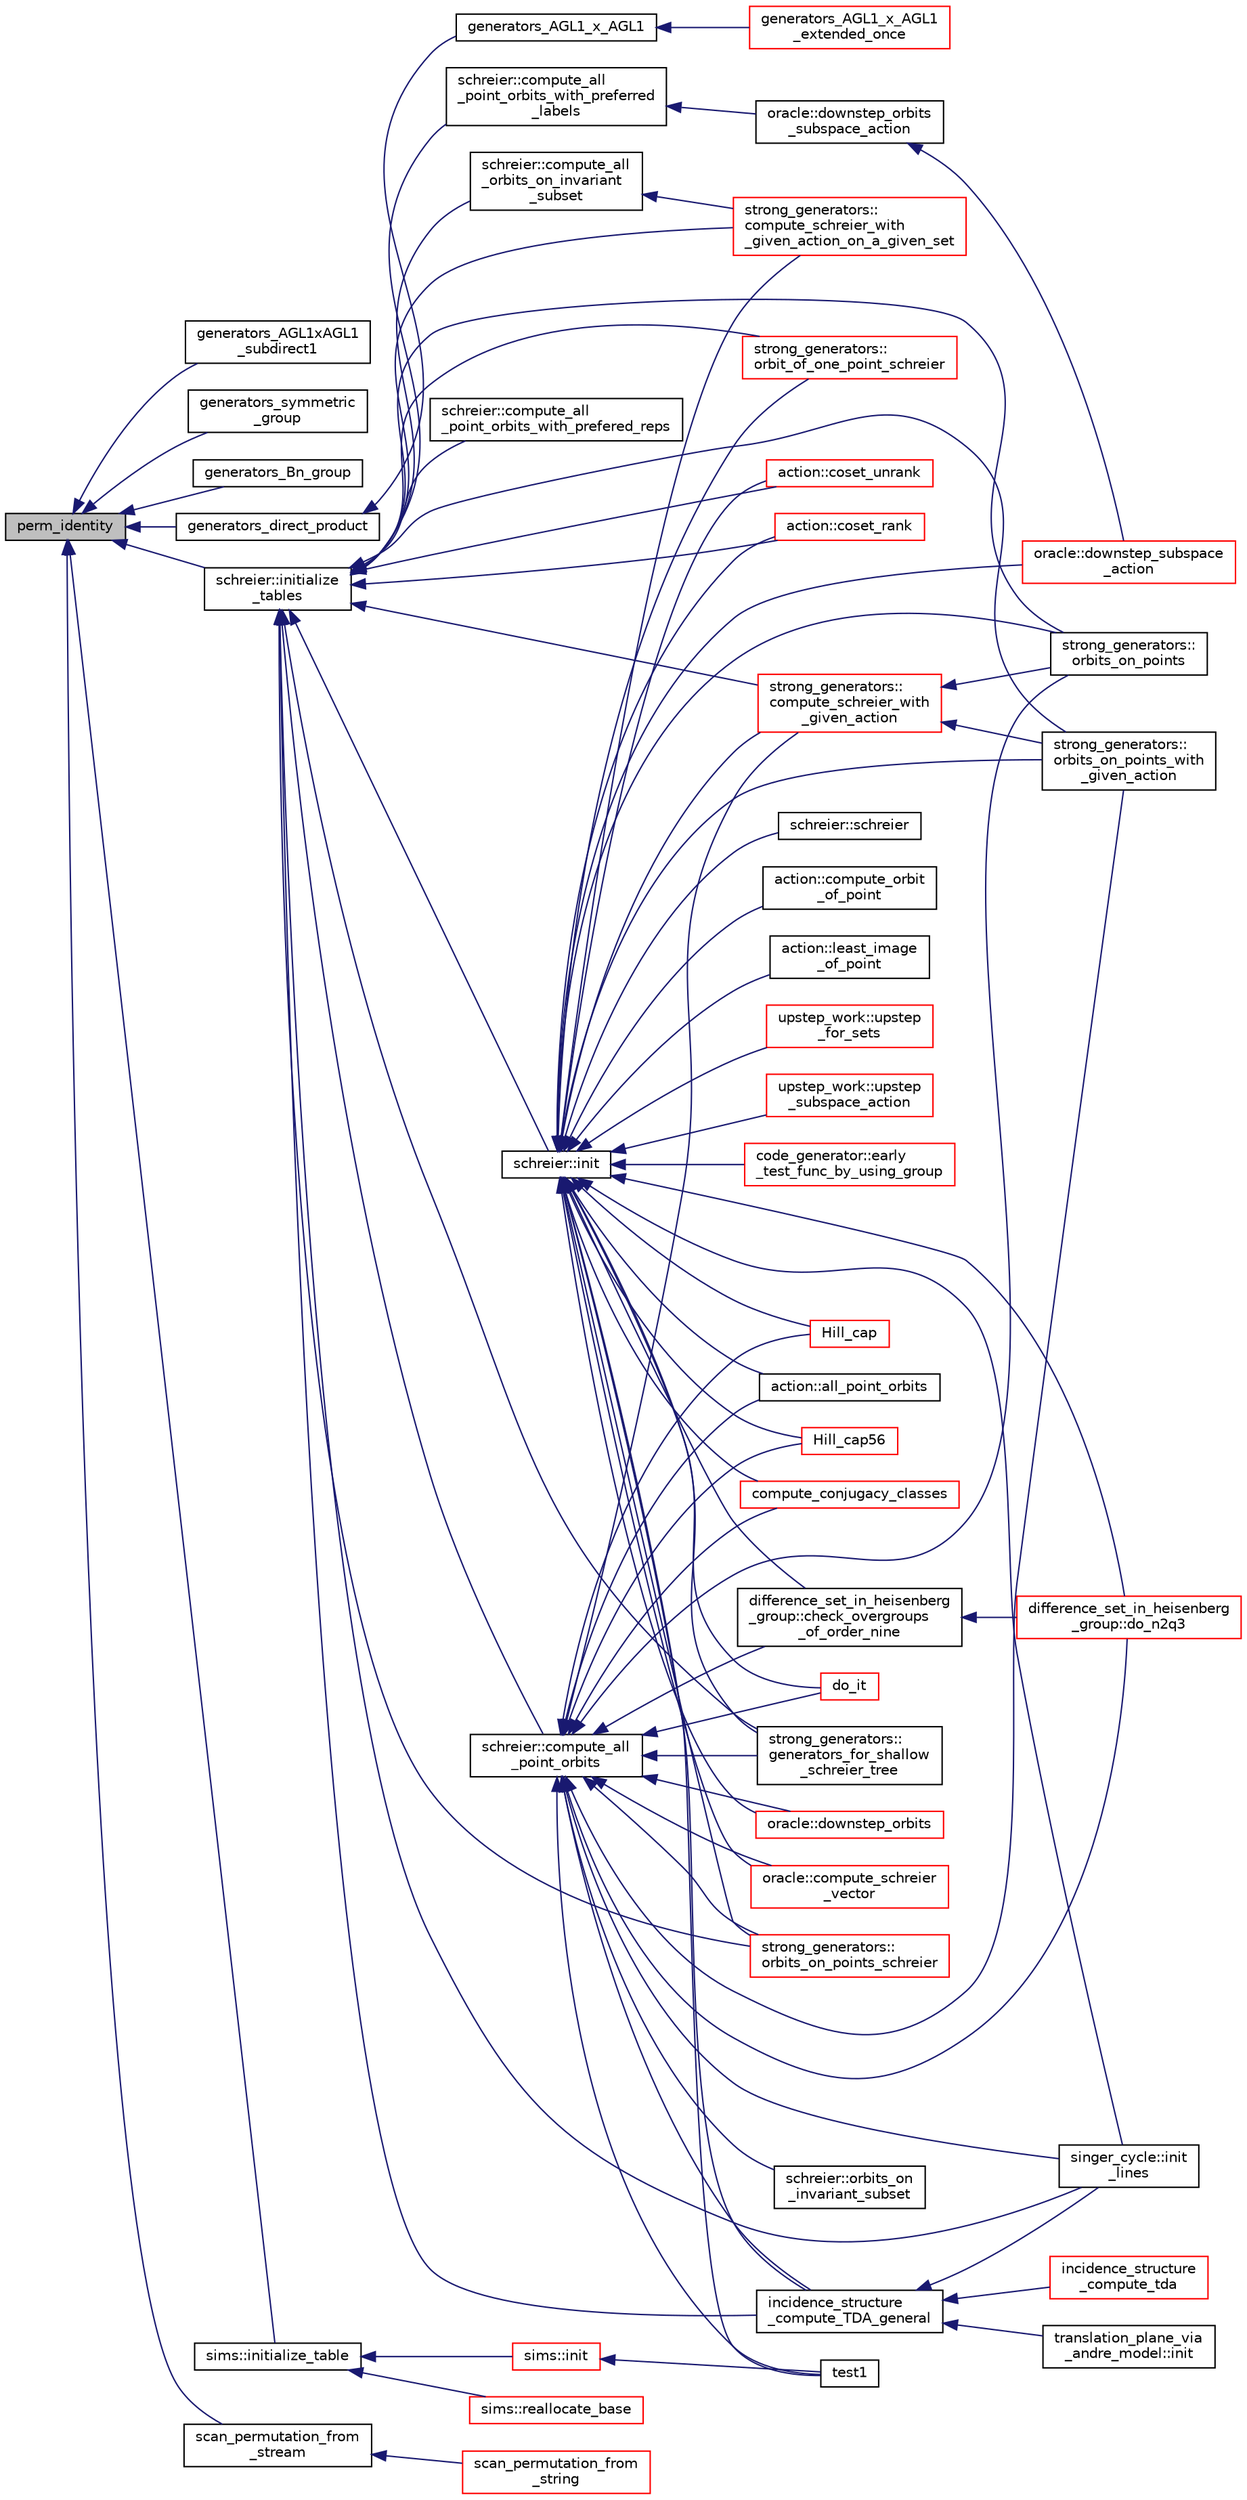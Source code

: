 digraph "perm_identity"
{
  edge [fontname="Helvetica",fontsize="10",labelfontname="Helvetica",labelfontsize="10"];
  node [fontname="Helvetica",fontsize="10",shape=record];
  rankdir="LR";
  Node1287 [label="perm_identity",height=0.2,width=0.4,color="black", fillcolor="grey75", style="filled", fontcolor="black"];
  Node1287 -> Node1288 [dir="back",color="midnightblue",fontsize="10",style="solid",fontname="Helvetica"];
  Node1288 [label="generators_AGL1xAGL1\l_subdirect1",height=0.2,width=0.4,color="black", fillcolor="white", style="filled",URL="$d4/d95/group__generators_8_c.html#aacf08507962e97feeb7f64d76ea43a36"];
  Node1287 -> Node1289 [dir="back",color="midnightblue",fontsize="10",style="solid",fontname="Helvetica"];
  Node1289 [label="generators_symmetric\l_group",height=0.2,width=0.4,color="black", fillcolor="white", style="filled",URL="$d4/d95/group__generators_8_c.html#a4ecf08598133e7c90158d33894f91460"];
  Node1287 -> Node1290 [dir="back",color="midnightblue",fontsize="10",style="solid",fontname="Helvetica"];
  Node1290 [label="generators_Bn_group",height=0.2,width=0.4,color="black", fillcolor="white", style="filled",URL="$d4/d95/group__generators_8_c.html#ab85456e84c0c36b98cc776f7ccf27808"];
  Node1287 -> Node1291 [dir="back",color="midnightblue",fontsize="10",style="solid",fontname="Helvetica"];
  Node1291 [label="generators_direct_product",height=0.2,width=0.4,color="black", fillcolor="white", style="filled",URL="$d4/d95/group__generators_8_c.html#a07dada5c255d34b118ab08b5ea11fb7e"];
  Node1291 -> Node1292 [dir="back",color="midnightblue",fontsize="10",style="solid",fontname="Helvetica"];
  Node1292 [label="generators_AGL1_x_AGL1",height=0.2,width=0.4,color="black", fillcolor="white", style="filled",URL="$d4/d95/group__generators_8_c.html#a59d9573735ad78a49493c5fdde859e31"];
  Node1292 -> Node1293 [dir="back",color="midnightblue",fontsize="10",style="solid",fontname="Helvetica"];
  Node1293 [label="generators_AGL1_x_AGL1\l_extended_once",height=0.2,width=0.4,color="red", fillcolor="white", style="filled",URL="$d4/d95/group__generators_8_c.html#ab158fdf7b90aead2cc7bc6c6deed6fc4"];
  Node1287 -> Node1295 [dir="back",color="midnightblue",fontsize="10",style="solid",fontname="Helvetica"];
  Node1295 [label="schreier::initialize\l_tables",height=0.2,width=0.4,color="black", fillcolor="white", style="filled",URL="$d3/dd6/classschreier.html#acccc16670f88b14ddc69856cd5c0b36d"];
  Node1295 -> Node1296 [dir="back",color="midnightblue",fontsize="10",style="solid",fontname="Helvetica"];
  Node1296 [label="incidence_structure\l_compute_TDA_general",height=0.2,width=0.4,color="black", fillcolor="white", style="filled",URL="$df/d74/tl__geometry_8h.html#a21ab759f6e646f3fe703c17f39361448"];
  Node1296 -> Node1297 [dir="back",color="midnightblue",fontsize="10",style="solid",fontname="Helvetica"];
  Node1297 [label="incidence_structure\l_compute_tda",height=0.2,width=0.4,color="red", fillcolor="white", style="filled",URL="$df/d74/tl__geometry_8h.html#ab3a7584f120bbaf752a5bd831d3ebf72"];
  Node1296 -> Node1299 [dir="back",color="midnightblue",fontsize="10",style="solid",fontname="Helvetica"];
  Node1299 [label="singer_cycle::init\l_lines",height=0.2,width=0.4,color="black", fillcolor="white", style="filled",URL="$d8/d13/classsinger__cycle.html#a817cbf613596d5db2cf5e926db8fa328"];
  Node1296 -> Node1300 [dir="back",color="midnightblue",fontsize="10",style="solid",fontname="Helvetica"];
  Node1300 [label="translation_plane_via\l_andre_model::init",height=0.2,width=0.4,color="black", fillcolor="white", style="filled",URL="$d1/dcc/classtranslation__plane__via__andre__model.html#adb424599de168ade331979a9218ee07b"];
  Node1295 -> Node1301 [dir="back",color="midnightblue",fontsize="10",style="solid",fontname="Helvetica"];
  Node1301 [label="schreier::init",height=0.2,width=0.4,color="black", fillcolor="white", style="filled",URL="$d3/dd6/classschreier.html#a7443bebde2aa08acae16c0ff29c9abcf"];
  Node1301 -> Node1302 [dir="back",color="midnightblue",fontsize="10",style="solid",fontname="Helvetica"];
  Node1302 [label="code_generator::early\l_test_func_by_using_group",height=0.2,width=0.4,color="red", fillcolor="white", style="filled",URL="$db/d37/classcode__generator.html#a96a6170f5b9a905203ae4d8717750854"];
  Node1301 -> Node1306 [dir="back",color="midnightblue",fontsize="10",style="solid",fontname="Helvetica"];
  Node1306 [label="do_it",height=0.2,width=0.4,color="red", fillcolor="white", style="filled",URL="$da/da3/burnside_8_c.html#a6a1ed4d46bdb13e56112f47f0565c25b"];
  Node1301 -> Node1308 [dir="back",color="midnightblue",fontsize="10",style="solid",fontname="Helvetica"];
  Node1308 [label="difference_set_in_heisenberg\l_group::do_n2q3",height=0.2,width=0.4,color="red", fillcolor="white", style="filled",URL="$de/d8a/classdifference__set__in__heisenberg__group.html#aca82ff116dd5d17cfbb311e809b6d023"];
  Node1301 -> Node1311 [dir="back",color="midnightblue",fontsize="10",style="solid",fontname="Helvetica"];
  Node1311 [label="difference_set_in_heisenberg\l_group::check_overgroups\l_of_order_nine",height=0.2,width=0.4,color="black", fillcolor="white", style="filled",URL="$de/d8a/classdifference__set__in__heisenberg__group.html#af7075193cf272d5b63356e21ec1ab8a8"];
  Node1311 -> Node1308 [dir="back",color="midnightblue",fontsize="10",style="solid",fontname="Helvetica"];
  Node1301 -> Node1312 [dir="back",color="midnightblue",fontsize="10",style="solid",fontname="Helvetica"];
  Node1312 [label="test1",height=0.2,width=0.4,color="black", fillcolor="white", style="filled",URL="$d9/db0/factor__space_8_c.html#ae2a201e46836d85cb2c5579a837b641a"];
  Node1301 -> Node1313 [dir="back",color="midnightblue",fontsize="10",style="solid",fontname="Helvetica"];
  Node1313 [label="Hill_cap",height=0.2,width=0.4,color="red", fillcolor="white", style="filled",URL="$da/d28/hill_8_c.html#a7c2543fe497e681d4b492b16ea7f933e"];
  Node1301 -> Node1296 [dir="back",color="midnightblue",fontsize="10",style="solid",fontname="Helvetica"];
  Node1301 -> Node1315 [dir="back",color="midnightblue",fontsize="10",style="solid",fontname="Helvetica"];
  Node1315 [label="Hill_cap56",height=0.2,width=0.4,color="red", fillcolor="white", style="filled",URL="$df/d74/tl__geometry_8h.html#ad7fc0ff2bf8455ab25e170c6930047a6"];
  Node1301 -> Node1317 [dir="back",color="midnightblue",fontsize="10",style="solid",fontname="Helvetica"];
  Node1317 [label="schreier::schreier",height=0.2,width=0.4,color="black", fillcolor="white", style="filled",URL="$d3/dd6/classschreier.html#a3731bbef958ef47b0f67f6a5c97c0daf"];
  Node1301 -> Node1318 [dir="back",color="midnightblue",fontsize="10",style="solid",fontname="Helvetica"];
  Node1318 [label="action::compute_orbit\l_of_point",height=0.2,width=0.4,color="black", fillcolor="white", style="filled",URL="$d2/d86/classaction.html#af5d0e7c66ea088888ee852138f3ae012"];
  Node1301 -> Node1319 [dir="back",color="midnightblue",fontsize="10",style="solid",fontname="Helvetica"];
  Node1319 [label="action::least_image\l_of_point",height=0.2,width=0.4,color="black", fillcolor="white", style="filled",URL="$d2/d86/classaction.html#a5f37807b5b9d6f153814984fffd38bf3"];
  Node1301 -> Node1320 [dir="back",color="midnightblue",fontsize="10",style="solid",fontname="Helvetica"];
  Node1320 [label="action::all_point_orbits",height=0.2,width=0.4,color="black", fillcolor="white", style="filled",URL="$d2/d86/classaction.html#a69c5d635fef1124cf0a1b4cd5e879262"];
  Node1301 -> Node1321 [dir="back",color="midnightblue",fontsize="10",style="solid",fontname="Helvetica"];
  Node1321 [label="compute_conjugacy_classes",height=0.2,width=0.4,color="red", fillcolor="white", style="filled",URL="$dc/dd4/group__actions_8h.html#a3a3f311d8e19e481707b3e54dbb35066"];
  Node1301 -> Node1326 [dir="back",color="midnightblue",fontsize="10",style="solid",fontname="Helvetica"];
  Node1326 [label="action::coset_unrank",height=0.2,width=0.4,color="red", fillcolor="white", style="filled",URL="$d2/d86/classaction.html#aeabf488f671d4e77a8a892eb58d82b34"];
  Node1301 -> Node1357 [dir="back",color="midnightblue",fontsize="10",style="solid",fontname="Helvetica"];
  Node1357 [label="action::coset_rank",height=0.2,width=0.4,color="red", fillcolor="white", style="filled",URL="$d2/d86/classaction.html#a5757c5b9562366be88526cc943c015e0"];
  Node1301 -> Node1361 [dir="back",color="midnightblue",fontsize="10",style="solid",fontname="Helvetica"];
  Node1361 [label="strong_generators::\lcompute_schreier_with\l_given_action",height=0.2,width=0.4,color="red", fillcolor="white", style="filled",URL="$dc/d09/classstrong__generators.html#a4124e0060db9e45c8f698c9fab00d946"];
  Node1361 -> Node1362 [dir="back",color="midnightblue",fontsize="10",style="solid",fontname="Helvetica"];
  Node1362 [label="strong_generators::\lorbits_on_points",height=0.2,width=0.4,color="black", fillcolor="white", style="filled",URL="$dc/d09/classstrong__generators.html#a0db41e5d931067f14ae1066e89988fba"];
  Node1361 -> Node1363 [dir="back",color="midnightblue",fontsize="10",style="solid",fontname="Helvetica"];
  Node1363 [label="strong_generators::\lorbits_on_points_with\l_given_action",height=0.2,width=0.4,color="black", fillcolor="white", style="filled",URL="$dc/d09/classstrong__generators.html#ab903661b1847f798b7833035f2d2950c"];
  Node1301 -> Node1365 [dir="back",color="midnightblue",fontsize="10",style="solid",fontname="Helvetica"];
  Node1365 [label="strong_generators::\lcompute_schreier_with\l_given_action_on_a_given_set",height=0.2,width=0.4,color="red", fillcolor="white", style="filled",URL="$dc/d09/classstrong__generators.html#aa051afe7d56819e4ebfb45c3f8506a72"];
  Node1301 -> Node1362 [dir="back",color="midnightblue",fontsize="10",style="solid",fontname="Helvetica"];
  Node1301 -> Node1363 [dir="back",color="midnightblue",fontsize="10",style="solid",fontname="Helvetica"];
  Node1301 -> Node1367 [dir="back",color="midnightblue",fontsize="10",style="solid",fontname="Helvetica"];
  Node1367 [label="strong_generators::\lorbits_on_points_schreier",height=0.2,width=0.4,color="red", fillcolor="white", style="filled",URL="$dc/d09/classstrong__generators.html#adf3f35989ff7ac9fdbcf0a4e241eef9f"];
  Node1301 -> Node1401 [dir="back",color="midnightblue",fontsize="10",style="solid",fontname="Helvetica"];
  Node1401 [label="strong_generators::\lorbit_of_one_point_schreier",height=0.2,width=0.4,color="red", fillcolor="white", style="filled",URL="$dc/d09/classstrong__generators.html#aff6b604139d48c44f724f1056da5e66e"];
  Node1301 -> Node1409 [dir="back",color="midnightblue",fontsize="10",style="solid",fontname="Helvetica"];
  Node1409 [label="strong_generators::\lgenerators_for_shallow\l_schreier_tree",height=0.2,width=0.4,color="black", fillcolor="white", style="filled",URL="$dc/d09/classstrong__generators.html#a5d093b23261ef710325614ad5c497dbc"];
  Node1301 -> Node1410 [dir="back",color="midnightblue",fontsize="10",style="solid",fontname="Helvetica"];
  Node1410 [label="oracle::compute_schreier\l_vector",height=0.2,width=0.4,color="red", fillcolor="white", style="filled",URL="$d7/da7/classoracle.html#a1ba7d398b51ed70f89b5ea54adb7b089"];
  Node1301 -> Node1463 [dir="back",color="midnightblue",fontsize="10",style="solid",fontname="Helvetica"];
  Node1463 [label="oracle::downstep_orbits",height=0.2,width=0.4,color="red", fillcolor="white", style="filled",URL="$d7/da7/classoracle.html#a65ea623f3a7b2e3dba4e29638207bc53"];
  Node1301 -> Node1469 [dir="back",color="midnightblue",fontsize="10",style="solid",fontname="Helvetica"];
  Node1469 [label="oracle::downstep_subspace\l_action",height=0.2,width=0.4,color="red", fillcolor="white", style="filled",URL="$d7/da7/classoracle.html#a26f568b84b1ca2c24f619278ac88c407"];
  Node1301 -> Node1470 [dir="back",color="midnightblue",fontsize="10",style="solid",fontname="Helvetica"];
  Node1470 [label="upstep_work::upstep\l_for_sets",height=0.2,width=0.4,color="red", fillcolor="white", style="filled",URL="$d2/dd6/classupstep__work.html#acbfe3d5e23c38c3dc8f5908e0bc5bf1b"];
  Node1301 -> Node1476 [dir="back",color="midnightblue",fontsize="10",style="solid",fontname="Helvetica"];
  Node1476 [label="upstep_work::upstep\l_subspace_action",height=0.2,width=0.4,color="red", fillcolor="white", style="filled",URL="$d2/dd6/classupstep__work.html#afd45c862c93f460a2e523f074d024529"];
  Node1301 -> Node1299 [dir="back",color="midnightblue",fontsize="10",style="solid",fontname="Helvetica"];
  Node1295 -> Node1477 [dir="back",color="midnightblue",fontsize="10",style="solid",fontname="Helvetica"];
  Node1477 [label="schreier::compute_all\l_point_orbits",height=0.2,width=0.4,color="black", fillcolor="white", style="filled",URL="$d3/dd6/classschreier.html#a1deec048f51f380bc3476d4cd4d95e94"];
  Node1477 -> Node1306 [dir="back",color="midnightblue",fontsize="10",style="solid",fontname="Helvetica"];
  Node1477 -> Node1308 [dir="back",color="midnightblue",fontsize="10",style="solid",fontname="Helvetica"];
  Node1477 -> Node1311 [dir="back",color="midnightblue",fontsize="10",style="solid",fontname="Helvetica"];
  Node1477 -> Node1312 [dir="back",color="midnightblue",fontsize="10",style="solid",fontname="Helvetica"];
  Node1477 -> Node1313 [dir="back",color="midnightblue",fontsize="10",style="solid",fontname="Helvetica"];
  Node1477 -> Node1296 [dir="back",color="midnightblue",fontsize="10",style="solid",fontname="Helvetica"];
  Node1477 -> Node1315 [dir="back",color="midnightblue",fontsize="10",style="solid",fontname="Helvetica"];
  Node1477 -> Node1478 [dir="back",color="midnightblue",fontsize="10",style="solid",fontname="Helvetica"];
  Node1478 [label="schreier::orbits_on\l_invariant_subset",height=0.2,width=0.4,color="black", fillcolor="white", style="filled",URL="$d3/dd6/classschreier.html#a852787d7b3448fd7c05b481b9ee95bdc"];
  Node1477 -> Node1320 [dir="back",color="midnightblue",fontsize="10",style="solid",fontname="Helvetica"];
  Node1477 -> Node1321 [dir="back",color="midnightblue",fontsize="10",style="solid",fontname="Helvetica"];
  Node1477 -> Node1361 [dir="back",color="midnightblue",fontsize="10",style="solid",fontname="Helvetica"];
  Node1477 -> Node1362 [dir="back",color="midnightblue",fontsize="10",style="solid",fontname="Helvetica"];
  Node1477 -> Node1363 [dir="back",color="midnightblue",fontsize="10",style="solid",fontname="Helvetica"];
  Node1477 -> Node1367 [dir="back",color="midnightblue",fontsize="10",style="solid",fontname="Helvetica"];
  Node1477 -> Node1409 [dir="back",color="midnightblue",fontsize="10",style="solid",fontname="Helvetica"];
  Node1477 -> Node1410 [dir="back",color="midnightblue",fontsize="10",style="solid",fontname="Helvetica"];
  Node1477 -> Node1463 [dir="back",color="midnightblue",fontsize="10",style="solid",fontname="Helvetica"];
  Node1477 -> Node1299 [dir="back",color="midnightblue",fontsize="10",style="solid",fontname="Helvetica"];
  Node1295 -> Node1479 [dir="back",color="midnightblue",fontsize="10",style="solid",fontname="Helvetica"];
  Node1479 [label="schreier::compute_all\l_point_orbits_with_prefered_reps",height=0.2,width=0.4,color="black", fillcolor="white", style="filled",URL="$d3/dd6/classschreier.html#a3669602ae33fc6fcd516b13ac32cf152"];
  Node1295 -> Node1480 [dir="back",color="midnightblue",fontsize="10",style="solid",fontname="Helvetica"];
  Node1480 [label="schreier::compute_all\l_point_orbits_with_preferred\l_labels",height=0.2,width=0.4,color="black", fillcolor="white", style="filled",URL="$d3/dd6/classschreier.html#ab607b80f0184cd504f62d5c6852fb3d0"];
  Node1480 -> Node1481 [dir="back",color="midnightblue",fontsize="10",style="solid",fontname="Helvetica"];
  Node1481 [label="oracle::downstep_orbits\l_subspace_action",height=0.2,width=0.4,color="black", fillcolor="white", style="filled",URL="$d7/da7/classoracle.html#adcf946d772e92646c47cf264764d85a6"];
  Node1481 -> Node1469 [dir="back",color="midnightblue",fontsize="10",style="solid",fontname="Helvetica"];
  Node1295 -> Node1482 [dir="back",color="midnightblue",fontsize="10",style="solid",fontname="Helvetica"];
  Node1482 [label="schreier::compute_all\l_orbits_on_invariant\l_subset",height=0.2,width=0.4,color="black", fillcolor="white", style="filled",URL="$d3/dd6/classschreier.html#ab5d7df97773f59ded1e98ba1abfa957c"];
  Node1482 -> Node1365 [dir="back",color="midnightblue",fontsize="10",style="solid",fontname="Helvetica"];
  Node1295 -> Node1326 [dir="back",color="midnightblue",fontsize="10",style="solid",fontname="Helvetica"];
  Node1295 -> Node1357 [dir="back",color="midnightblue",fontsize="10",style="solid",fontname="Helvetica"];
  Node1295 -> Node1361 [dir="back",color="midnightblue",fontsize="10",style="solid",fontname="Helvetica"];
  Node1295 -> Node1365 [dir="back",color="midnightblue",fontsize="10",style="solid",fontname="Helvetica"];
  Node1295 -> Node1362 [dir="back",color="midnightblue",fontsize="10",style="solid",fontname="Helvetica"];
  Node1295 -> Node1363 [dir="back",color="midnightblue",fontsize="10",style="solid",fontname="Helvetica"];
  Node1295 -> Node1367 [dir="back",color="midnightblue",fontsize="10",style="solid",fontname="Helvetica"];
  Node1295 -> Node1401 [dir="back",color="midnightblue",fontsize="10",style="solid",fontname="Helvetica"];
  Node1295 -> Node1409 [dir="back",color="midnightblue",fontsize="10",style="solid",fontname="Helvetica"];
  Node1295 -> Node1299 [dir="back",color="midnightblue",fontsize="10",style="solid",fontname="Helvetica"];
  Node1287 -> Node1483 [dir="back",color="midnightblue",fontsize="10",style="solid",fontname="Helvetica"];
  Node1483 [label="scan_permutation_from\l_stream",height=0.2,width=0.4,color="black", fillcolor="white", style="filled",URL="$d4/d74/util_8_c.html#adf84ccaf0a1fda4496d2f60a33c53b88"];
  Node1483 -> Node1484 [dir="back",color="midnightblue",fontsize="10",style="solid",fontname="Helvetica"];
  Node1484 [label="scan_permutation_from\l_string",height=0.2,width=0.4,color="red", fillcolor="white", style="filled",URL="$d4/d74/util_8_c.html#a93f8c29fa198eae428b44a2dd0eb51bd"];
  Node1287 -> Node1489 [dir="back",color="midnightblue",fontsize="10",style="solid",fontname="Helvetica"];
  Node1489 [label="sims::initialize_table",height=0.2,width=0.4,color="black", fillcolor="white", style="filled",URL="$d9/df3/classsims.html#abe36dd0812bde20447f5aaa8384596a7"];
  Node1489 -> Node1490 [dir="back",color="midnightblue",fontsize="10",style="solid",fontname="Helvetica"];
  Node1490 [label="sims::init",height=0.2,width=0.4,color="red", fillcolor="white", style="filled",URL="$d9/df3/classsims.html#a02eb61ed14f75cfe4dc0770142c1bff0"];
  Node1490 -> Node1312 [dir="back",color="midnightblue",fontsize="10",style="solid",fontname="Helvetica"];
  Node1489 -> Node1621 [dir="back",color="midnightblue",fontsize="10",style="solid",fontname="Helvetica"];
  Node1621 [label="sims::reallocate_base",height=0.2,width=0.4,color="red", fillcolor="white", style="filled",URL="$d9/df3/classsims.html#a9768b0070683ba04b4211aa8d0de7fbd"];
}
